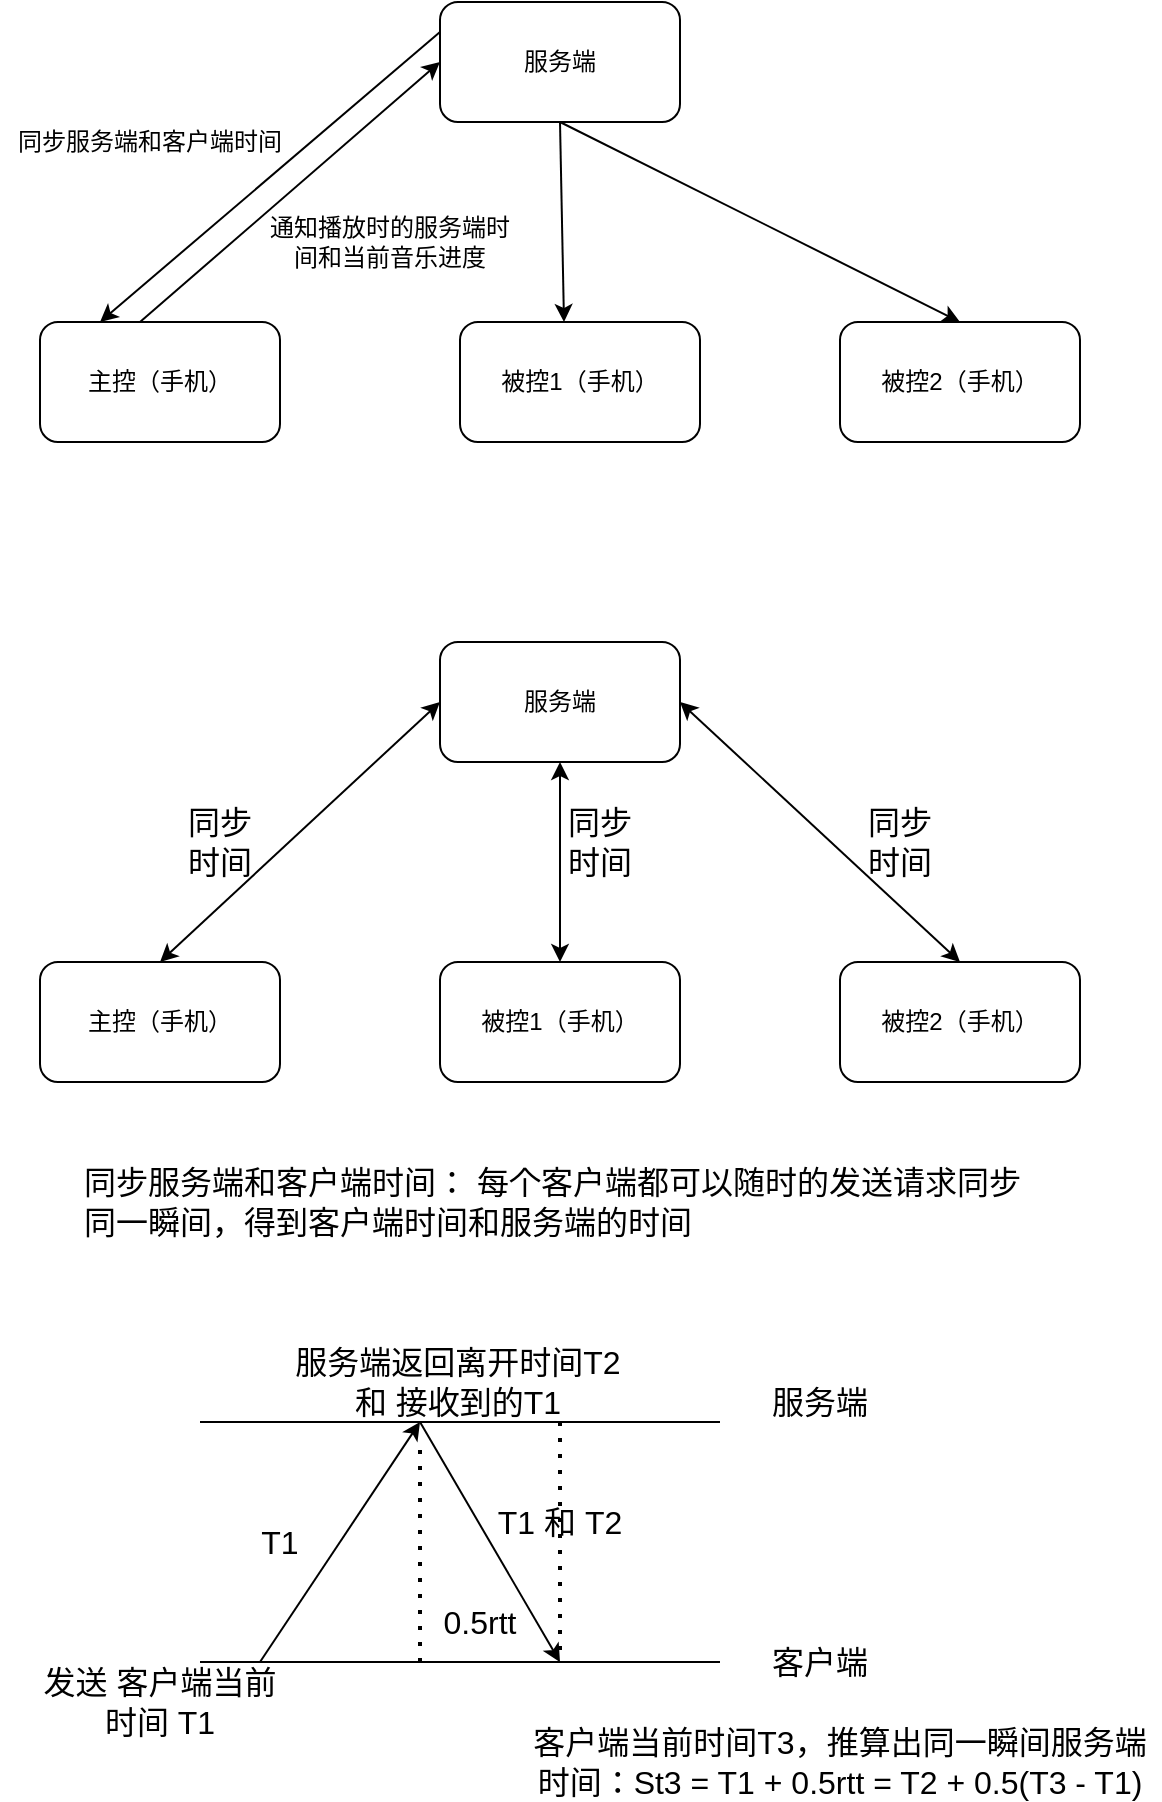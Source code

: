 <mxfile version="14.1.9" type="github"><diagram id="UdNBo8PEhD2Fr6CHz99C" name="Page-1"><mxGraphModel dx="1422" dy="762" grid="1" gridSize="10" guides="1" tooltips="1" connect="1" arrows="1" fold="1" page="1" pageScale="1" pageWidth="827" pageHeight="1169" math="0" shadow="0"><root><mxCell id="0"/><mxCell id="1" parent="0"/><mxCell id="uFicJMW3u2FygfZWh5gC-1" value="服务端" style="rounded=1;whiteSpace=wrap;html=1;" parent="1" vertex="1"><mxGeometry x="320" y="330" width="120" height="60" as="geometry"/></mxCell><mxCell id="uFicJMW3u2FygfZWh5gC-2" value="主控（手机）" style="rounded=1;whiteSpace=wrap;html=1;" parent="1" vertex="1"><mxGeometry x="120" y="490" width="120" height="60" as="geometry"/></mxCell><mxCell id="uFicJMW3u2FygfZWh5gC-3" value="被控1（手机）" style="rounded=1;whiteSpace=wrap;html=1;" parent="1" vertex="1"><mxGeometry x="320" y="490" width="120" height="60" as="geometry"/></mxCell><mxCell id="-qQZTJDXP13sSaSXk_MX-1" value="被控2（手机）" style="rounded=1;whiteSpace=wrap;html=1;" vertex="1" parent="1"><mxGeometry x="520" y="490" width="120" height="60" as="geometry"/></mxCell><mxCell id="-qQZTJDXP13sSaSXk_MX-9" value="同步服务端和客户端时间： 每个客户端都可以随时的发送请求同步同一瞬间，得到客户端时间和服务端的时间" style="text;html=1;strokeColor=none;fillColor=none;align=left;verticalAlign=middle;whiteSpace=wrap;rounded=0;fontSize=16;" vertex="1" parent="1"><mxGeometry x="140" y="590" width="480" height="40" as="geometry"/></mxCell><mxCell id="-qQZTJDXP13sSaSXk_MX-10" value="服务端" style="rounded=1;whiteSpace=wrap;html=1;" vertex="1" parent="1"><mxGeometry x="320" y="10" width="120" height="60" as="geometry"/></mxCell><mxCell id="-qQZTJDXP13sSaSXk_MX-11" value="主控（手机）" style="rounded=1;whiteSpace=wrap;html=1;" vertex="1" parent="1"><mxGeometry x="120" y="170" width="120" height="60" as="geometry"/></mxCell><mxCell id="-qQZTJDXP13sSaSXk_MX-12" value="被控1（手机）" style="rounded=1;whiteSpace=wrap;html=1;" vertex="1" parent="1"><mxGeometry x="330" y="170" width="120" height="60" as="geometry"/></mxCell><mxCell id="-qQZTJDXP13sSaSXk_MX-13" value="被控2（手机）" style="rounded=1;whiteSpace=wrap;html=1;" vertex="1" parent="1"><mxGeometry x="520" y="170" width="120" height="60" as="geometry"/></mxCell><mxCell id="-qQZTJDXP13sSaSXk_MX-14" value="" style="endArrow=classic;html=1;entryX=0;entryY=0.5;entryDx=0;entryDy=0;" edge="1" parent="1" target="-qQZTJDXP13sSaSXk_MX-10"><mxGeometry width="50" height="50" relative="1" as="geometry"><mxPoint x="170" y="170" as="sourcePoint"/><mxPoint x="220" y="120" as="targetPoint"/></mxGeometry></mxCell><mxCell id="-qQZTJDXP13sSaSXk_MX-15" value="" style="endArrow=classic;html=1;exitX=0.5;exitY=1;exitDx=0;exitDy=0;" edge="1" parent="1" source="-qQZTJDXP13sSaSXk_MX-10"><mxGeometry width="50" height="50" relative="1" as="geometry"><mxPoint x="350" y="320" as="sourcePoint"/><mxPoint x="382" y="170" as="targetPoint"/></mxGeometry></mxCell><mxCell id="-qQZTJDXP13sSaSXk_MX-16" value="" style="endArrow=classic;html=1;entryX=0.5;entryY=0;entryDx=0;entryDy=0;exitX=0.5;exitY=1;exitDx=0;exitDy=0;" edge="1" parent="1" source="-qQZTJDXP13sSaSXk_MX-10" target="-qQZTJDXP13sSaSXk_MX-13"><mxGeometry width="50" height="50" relative="1" as="geometry"><mxPoint x="350" y="320" as="sourcePoint"/><mxPoint x="400" y="270" as="targetPoint"/></mxGeometry></mxCell><mxCell id="-qQZTJDXP13sSaSXk_MX-17" value="通知播放时的服务端时间和当前音乐进度" style="text;html=1;strokeColor=none;fillColor=none;align=center;verticalAlign=middle;whiteSpace=wrap;rounded=0;" vertex="1" parent="1"><mxGeometry x="230" y="120" width="130" height="20" as="geometry"/></mxCell><mxCell id="-qQZTJDXP13sSaSXk_MX-18" value="" style="endArrow=classic;html=1;entryX=0.25;entryY=0;entryDx=0;entryDy=0;exitX=0;exitY=0.25;exitDx=0;exitDy=0;" edge="1" parent="1" source="-qQZTJDXP13sSaSXk_MX-10" target="-qQZTJDXP13sSaSXk_MX-11"><mxGeometry width="50" height="50" relative="1" as="geometry"><mxPoint x="350" y="280" as="sourcePoint"/><mxPoint x="400" y="230" as="targetPoint"/></mxGeometry></mxCell><mxCell id="-qQZTJDXP13sSaSXk_MX-19" value="同步服务端和客户端时间" style="text;html=1;strokeColor=none;fillColor=none;align=center;verticalAlign=middle;whiteSpace=wrap;rounded=0;" vertex="1" parent="1"><mxGeometry x="100" y="70" width="150" height="20" as="geometry"/></mxCell><mxCell id="-qQZTJDXP13sSaSXk_MX-20" value="" style="endArrow=classic;startArrow=classic;html=1;entryX=0;entryY=0.5;entryDx=0;entryDy=0;exitX=0.5;exitY=0;exitDx=0;exitDy=0;" edge="1" parent="1" source="uFicJMW3u2FygfZWh5gC-2" target="uFicJMW3u2FygfZWh5gC-1"><mxGeometry width="50" height="50" relative="1" as="geometry"><mxPoint x="240" y="470" as="sourcePoint"/><mxPoint x="290" y="420" as="targetPoint"/></mxGeometry></mxCell><mxCell id="-qQZTJDXP13sSaSXk_MX-21" value="" style="endArrow=classic;startArrow=classic;html=1;entryX=0.5;entryY=1;entryDx=0;entryDy=0;exitX=0.5;exitY=0;exitDx=0;exitDy=0;" edge="1" parent="1" source="uFicJMW3u2FygfZWh5gC-3" target="uFicJMW3u2FygfZWh5gC-1"><mxGeometry width="50" height="50" relative="1" as="geometry"><mxPoint x="360" y="460" as="sourcePoint"/><mxPoint x="410" y="410" as="targetPoint"/></mxGeometry></mxCell><mxCell id="-qQZTJDXP13sSaSXk_MX-22" value="" style="endArrow=classic;startArrow=classic;html=1;entryX=1;entryY=0.5;entryDx=0;entryDy=0;exitX=0.5;exitY=0;exitDx=0;exitDy=0;" edge="1" parent="1" source="-qQZTJDXP13sSaSXk_MX-1" target="uFicJMW3u2FygfZWh5gC-1"><mxGeometry width="50" height="50" relative="1" as="geometry"><mxPoint x="520" y="470" as="sourcePoint"/><mxPoint x="570" y="420" as="targetPoint"/></mxGeometry></mxCell><mxCell id="-qQZTJDXP13sSaSXk_MX-23" value="同步时间" style="text;html=1;strokeColor=none;fillColor=none;align=center;verticalAlign=middle;whiteSpace=wrap;rounded=0;fontSize=16;" vertex="1" parent="1"><mxGeometry x="190" y="420" width="40" height="20" as="geometry"/></mxCell><mxCell id="-qQZTJDXP13sSaSXk_MX-25" value="同步时间" style="text;html=1;strokeColor=none;fillColor=none;align=center;verticalAlign=middle;whiteSpace=wrap;rounded=0;fontSize=16;" vertex="1" parent="1"><mxGeometry x="380" y="420" width="40" height="20" as="geometry"/></mxCell><mxCell id="-qQZTJDXP13sSaSXk_MX-30" value="同步时间" style="text;html=1;strokeColor=none;fillColor=none;align=center;verticalAlign=middle;whiteSpace=wrap;rounded=0;fontSize=16;" vertex="1" parent="1"><mxGeometry x="530" y="420" width="40" height="20" as="geometry"/></mxCell><mxCell id="-qQZTJDXP13sSaSXk_MX-34" value="" style="endArrow=none;html=1;fontSize=16;" edge="1" parent="1"><mxGeometry width="50" height="50" relative="1" as="geometry"><mxPoint x="200" y="720" as="sourcePoint"/><mxPoint x="460" y="720" as="targetPoint"/></mxGeometry></mxCell><mxCell id="-qQZTJDXP13sSaSXk_MX-35" value="" style="endArrow=none;html=1;fontSize=16;" edge="1" parent="1"><mxGeometry width="50" height="50" relative="1" as="geometry"><mxPoint x="200" y="840" as="sourcePoint"/><mxPoint x="460" y="840" as="targetPoint"/></mxGeometry></mxCell><mxCell id="-qQZTJDXP13sSaSXk_MX-36" value="服务端" style="text;html=1;strokeColor=none;fillColor=none;align=center;verticalAlign=middle;whiteSpace=wrap;rounded=0;fontSize=16;" vertex="1" parent="1"><mxGeometry x="480" y="700" width="60" height="20" as="geometry"/></mxCell><mxCell id="-qQZTJDXP13sSaSXk_MX-37" value="客户端" style="text;html=1;strokeColor=none;fillColor=none;align=center;verticalAlign=middle;whiteSpace=wrap;rounded=0;fontSize=16;" vertex="1" parent="1"><mxGeometry x="480" y="830" width="60" height="20" as="geometry"/></mxCell><mxCell id="-qQZTJDXP13sSaSXk_MX-38" value="" style="endArrow=classic;html=1;fontSize=16;" edge="1" parent="1"><mxGeometry width="50" height="50" relative="1" as="geometry"><mxPoint x="230" y="840" as="sourcePoint"/><mxPoint x="310" y="720" as="targetPoint"/></mxGeometry></mxCell><mxCell id="-qQZTJDXP13sSaSXk_MX-39" value="" style="endArrow=classic;html=1;fontSize=16;" edge="1" parent="1"><mxGeometry width="50" height="50" relative="1" as="geometry"><mxPoint x="310" y="720" as="sourcePoint"/><mxPoint x="380" y="840" as="targetPoint"/></mxGeometry></mxCell><mxCell id="-qQZTJDXP13sSaSXk_MX-40" value="发送 客户端当前时间 T1" style="text;html=1;strokeColor=none;fillColor=none;align=center;verticalAlign=middle;whiteSpace=wrap;rounded=0;fontSize=16;" vertex="1" parent="1"><mxGeometry x="120" y="850" width="120" height="20" as="geometry"/></mxCell><mxCell id="-qQZTJDXP13sSaSXk_MX-41" value="服务端返回离开时间T2 和 接收到的T1" style="text;html=1;strokeColor=none;fillColor=none;align=center;verticalAlign=middle;whiteSpace=wrap;rounded=0;fontSize=16;" vertex="1" parent="1"><mxGeometry x="244" y="690" width="170" height="20" as="geometry"/></mxCell><mxCell id="-qQZTJDXP13sSaSXk_MX-42" value="T1" style="text;html=1;strokeColor=none;fillColor=none;align=center;verticalAlign=middle;whiteSpace=wrap;rounded=0;fontSize=16;" vertex="1" parent="1"><mxGeometry x="220" y="770" width="40" height="20" as="geometry"/></mxCell><mxCell id="-qQZTJDXP13sSaSXk_MX-43" value="T1 和 T2" style="text;html=1;strokeColor=none;fillColor=none;align=center;verticalAlign=middle;whiteSpace=wrap;rounded=0;fontSize=16;" vertex="1" parent="1"><mxGeometry x="335" y="760" width="90" height="20" as="geometry"/></mxCell><mxCell id="-qQZTJDXP13sSaSXk_MX-44" value="" style="endArrow=none;dashed=1;html=1;dashPattern=1 3;strokeWidth=2;fontSize=16;" edge="1" parent="1"><mxGeometry width="50" height="50" relative="1" as="geometry"><mxPoint x="380" y="720" as="sourcePoint"/><mxPoint x="380" y="840" as="targetPoint"/></mxGeometry></mxCell><mxCell id="-qQZTJDXP13sSaSXk_MX-45" value="" style="endArrow=none;dashed=1;html=1;dashPattern=1 3;strokeWidth=2;fontSize=16;" edge="1" parent="1"><mxGeometry width="50" height="50" relative="1" as="geometry"><mxPoint x="310" y="840" as="sourcePoint"/><mxPoint x="310" y="730" as="targetPoint"/></mxGeometry></mxCell><mxCell id="-qQZTJDXP13sSaSXk_MX-46" value="0.5rtt" style="text;html=1;strokeColor=none;fillColor=none;align=center;verticalAlign=middle;whiteSpace=wrap;rounded=0;fontSize=16;" vertex="1" parent="1"><mxGeometry x="320" y="810" width="40" height="20" as="geometry"/></mxCell><mxCell id="-qQZTJDXP13sSaSXk_MX-47" value="客户端当前时间T3，推算出同一瞬间服务端时间：St3 = T1 + 0.5rtt = T2 + 0.5(T3 - T1)" style="text;html=1;strokeColor=none;fillColor=none;align=center;verticalAlign=middle;whiteSpace=wrap;rounded=0;fontSize=16;" vertex="1" parent="1"><mxGeometry x="360" y="880" width="320" height="20" as="geometry"/></mxCell></root></mxGraphModel></diagram></mxfile>